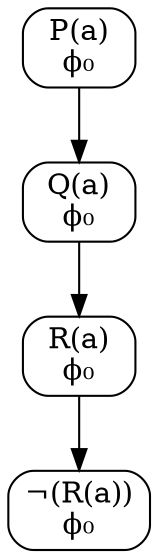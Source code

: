 digraph ProofChain {
  rankdir=TB;
  node [shape=box style=rounded];
  main_0 [label="P(a)\nϕ₀"];
  main_1 [label="Q(a)\nϕ₀"];
  main_0 -> main_1;
  main_2 [label="R(a)\nϕ₀"];
  main_1 -> main_2;
  main_3 [label="¬(R(a))\nϕ₀"];
  main_2 -> main_3;
}